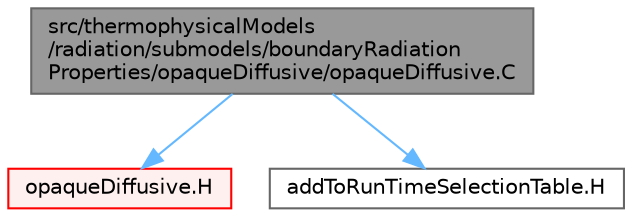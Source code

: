 digraph "src/thermophysicalModels/radiation/submodels/boundaryRadiationProperties/opaqueDiffusive/opaqueDiffusive.C"
{
 // LATEX_PDF_SIZE
  bgcolor="transparent";
  edge [fontname=Helvetica,fontsize=10,labelfontname=Helvetica,labelfontsize=10];
  node [fontname=Helvetica,fontsize=10,shape=box,height=0.2,width=0.4];
  Node1 [id="Node000001",label="src/thermophysicalModels\l/radiation/submodels/boundaryRadiation\lProperties/opaqueDiffusive/opaqueDiffusive.C",height=0.2,width=0.4,color="gray40", fillcolor="grey60", style="filled", fontcolor="black",tooltip=" "];
  Node1 -> Node2 [id="edge1_Node000001_Node000002",color="steelblue1",style="solid",tooltip=" "];
  Node2 [id="Node000002",label="opaqueDiffusive.H",height=0.2,width=0.4,color="red", fillcolor="#FFF0F0", style="filled",URL="$opaqueDiffusive_8H.html",tooltip=" "];
  Node1 -> Node282 [id="edge2_Node000001_Node000282",color="steelblue1",style="solid",tooltip=" "];
  Node282 [id="Node000282",label="addToRunTimeSelectionTable.H",height=0.2,width=0.4,color="grey40", fillcolor="white", style="filled",URL="$addToRunTimeSelectionTable_8H.html",tooltip="Macros for easy insertion into run-time selection tables."];
}
